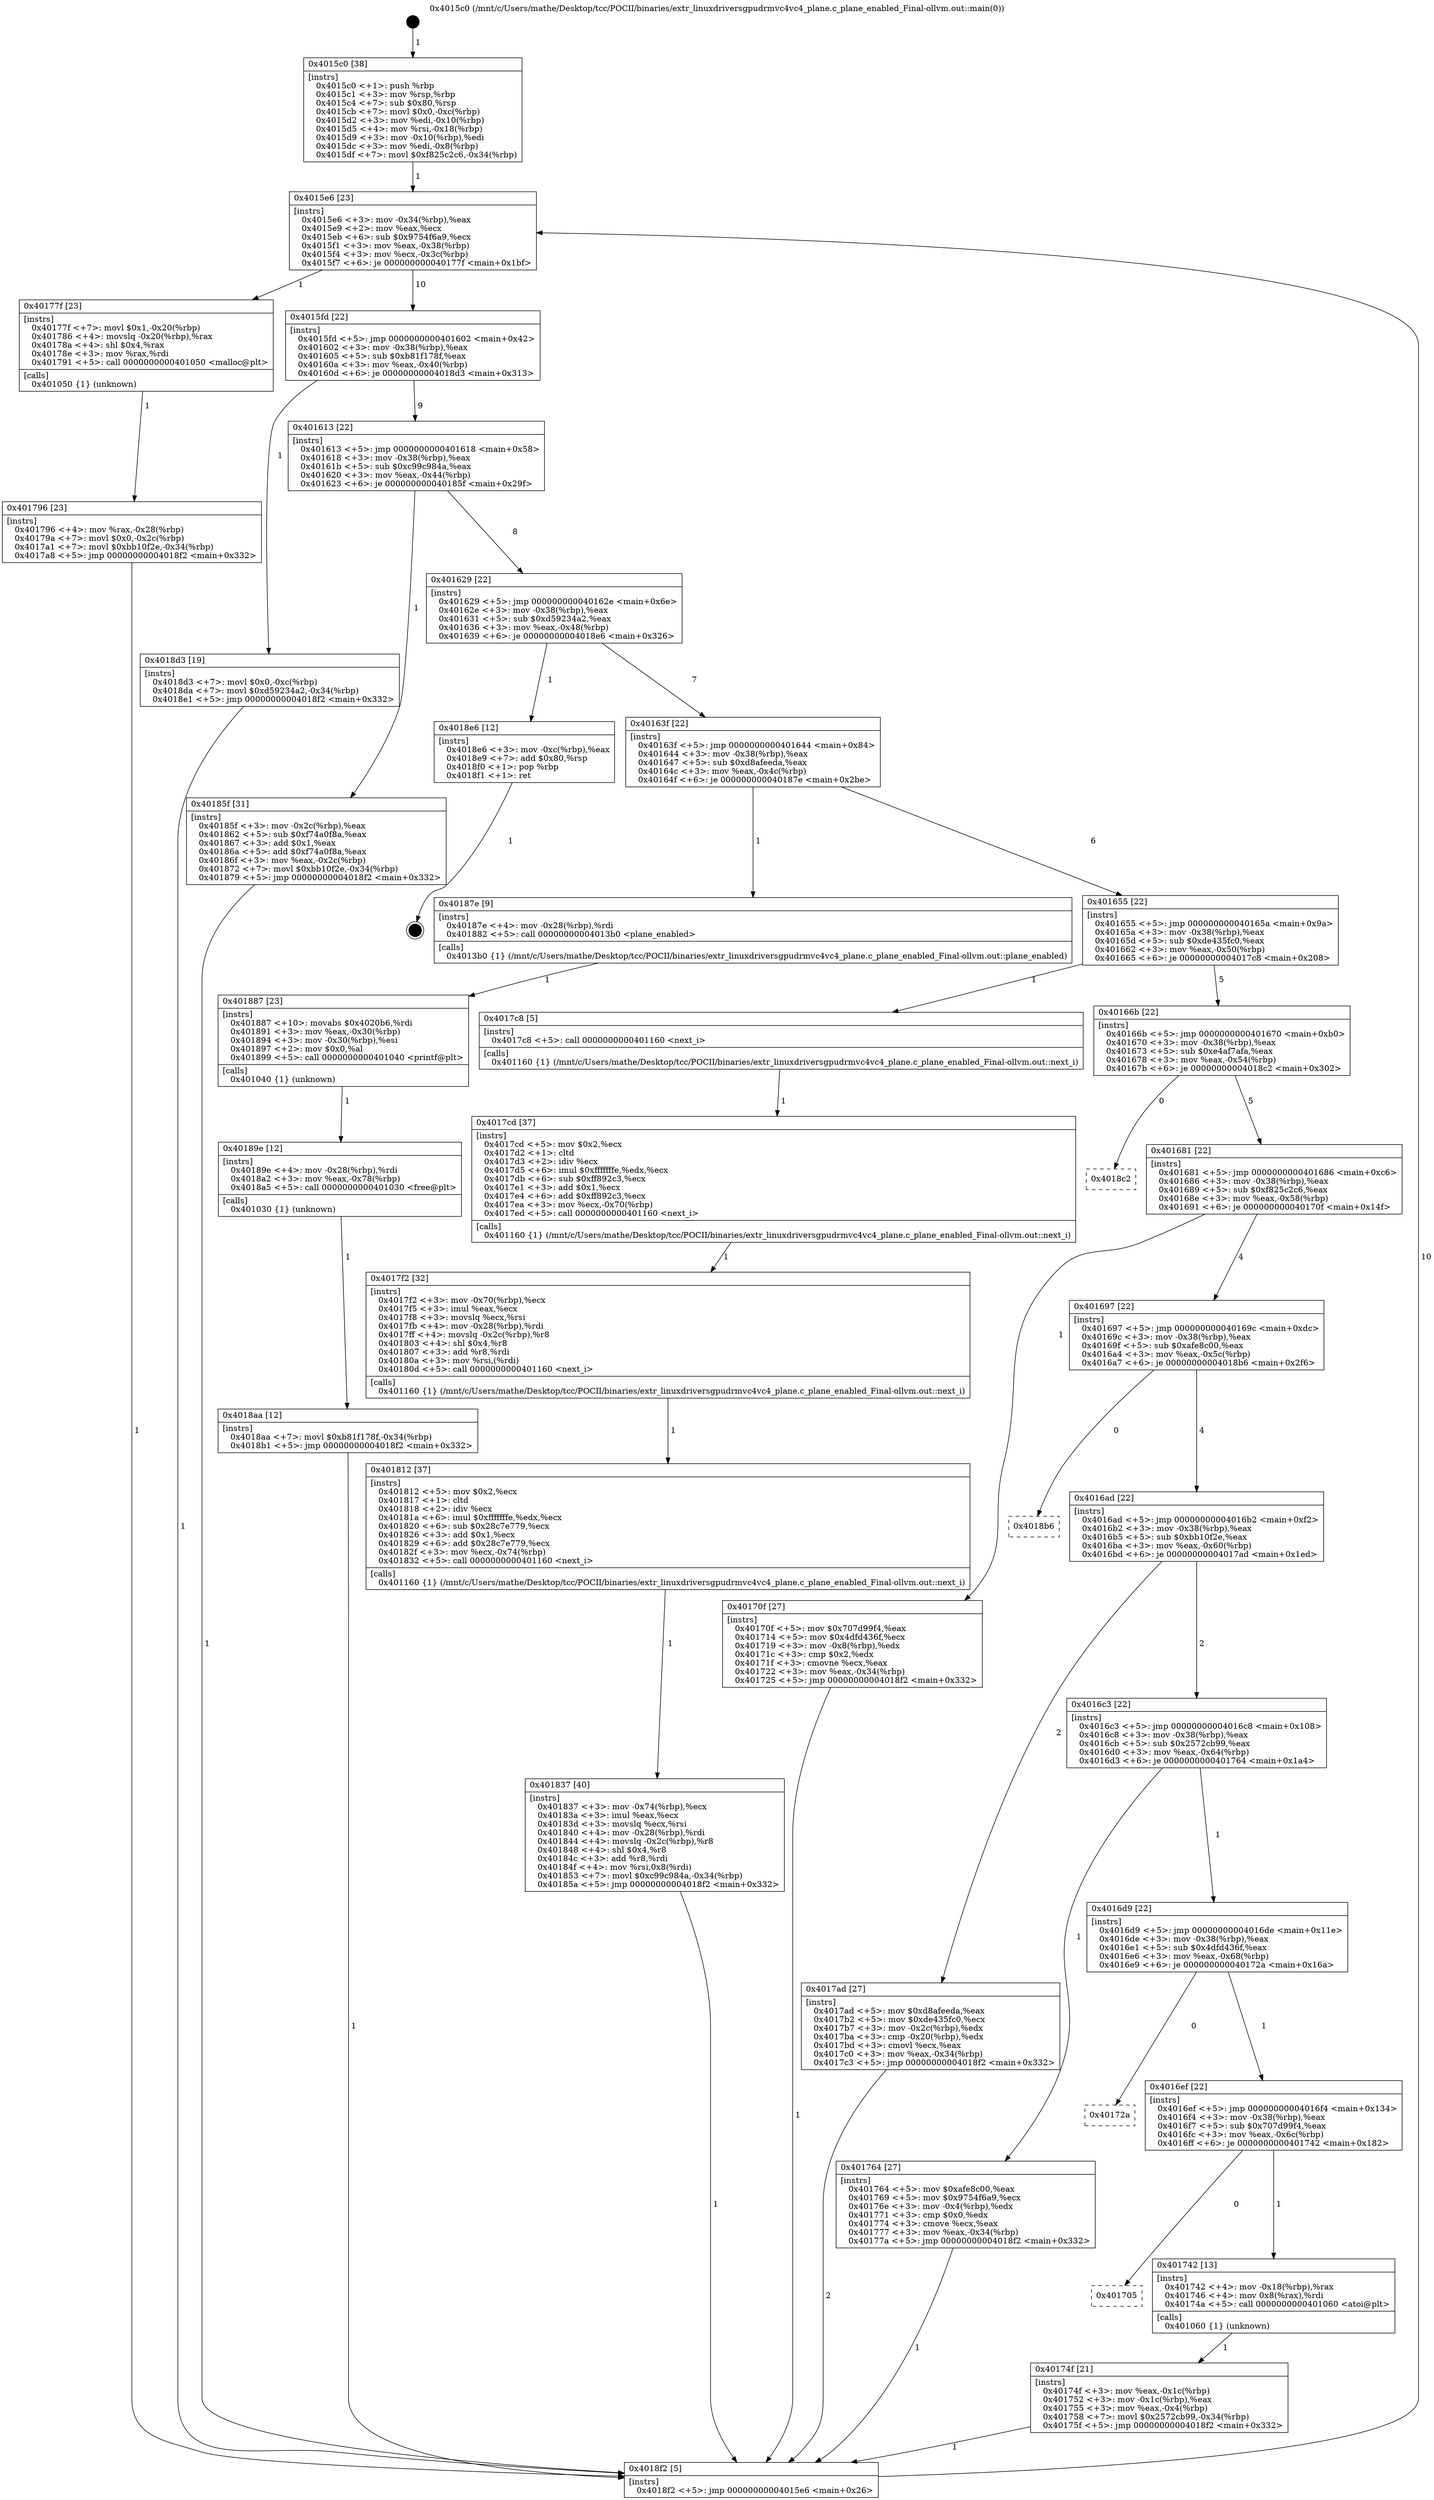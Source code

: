 digraph "0x4015c0" {
  label = "0x4015c0 (/mnt/c/Users/mathe/Desktop/tcc/POCII/binaries/extr_linuxdriversgpudrmvc4vc4_plane.c_plane_enabled_Final-ollvm.out::main(0))"
  labelloc = "t"
  node[shape=record]

  Entry [label="",width=0.3,height=0.3,shape=circle,fillcolor=black,style=filled]
  "0x4015e6" [label="{
     0x4015e6 [23]\l
     | [instrs]\l
     &nbsp;&nbsp;0x4015e6 \<+3\>: mov -0x34(%rbp),%eax\l
     &nbsp;&nbsp;0x4015e9 \<+2\>: mov %eax,%ecx\l
     &nbsp;&nbsp;0x4015eb \<+6\>: sub $0x9754f6a9,%ecx\l
     &nbsp;&nbsp;0x4015f1 \<+3\>: mov %eax,-0x38(%rbp)\l
     &nbsp;&nbsp;0x4015f4 \<+3\>: mov %ecx,-0x3c(%rbp)\l
     &nbsp;&nbsp;0x4015f7 \<+6\>: je 000000000040177f \<main+0x1bf\>\l
  }"]
  "0x40177f" [label="{
     0x40177f [23]\l
     | [instrs]\l
     &nbsp;&nbsp;0x40177f \<+7\>: movl $0x1,-0x20(%rbp)\l
     &nbsp;&nbsp;0x401786 \<+4\>: movslq -0x20(%rbp),%rax\l
     &nbsp;&nbsp;0x40178a \<+4\>: shl $0x4,%rax\l
     &nbsp;&nbsp;0x40178e \<+3\>: mov %rax,%rdi\l
     &nbsp;&nbsp;0x401791 \<+5\>: call 0000000000401050 \<malloc@plt\>\l
     | [calls]\l
     &nbsp;&nbsp;0x401050 \{1\} (unknown)\l
  }"]
  "0x4015fd" [label="{
     0x4015fd [22]\l
     | [instrs]\l
     &nbsp;&nbsp;0x4015fd \<+5\>: jmp 0000000000401602 \<main+0x42\>\l
     &nbsp;&nbsp;0x401602 \<+3\>: mov -0x38(%rbp),%eax\l
     &nbsp;&nbsp;0x401605 \<+5\>: sub $0xb81f178f,%eax\l
     &nbsp;&nbsp;0x40160a \<+3\>: mov %eax,-0x40(%rbp)\l
     &nbsp;&nbsp;0x40160d \<+6\>: je 00000000004018d3 \<main+0x313\>\l
  }"]
  Exit [label="",width=0.3,height=0.3,shape=circle,fillcolor=black,style=filled,peripheries=2]
  "0x4018d3" [label="{
     0x4018d3 [19]\l
     | [instrs]\l
     &nbsp;&nbsp;0x4018d3 \<+7\>: movl $0x0,-0xc(%rbp)\l
     &nbsp;&nbsp;0x4018da \<+7\>: movl $0xd59234a2,-0x34(%rbp)\l
     &nbsp;&nbsp;0x4018e1 \<+5\>: jmp 00000000004018f2 \<main+0x332\>\l
  }"]
  "0x401613" [label="{
     0x401613 [22]\l
     | [instrs]\l
     &nbsp;&nbsp;0x401613 \<+5\>: jmp 0000000000401618 \<main+0x58\>\l
     &nbsp;&nbsp;0x401618 \<+3\>: mov -0x38(%rbp),%eax\l
     &nbsp;&nbsp;0x40161b \<+5\>: sub $0xc99c984a,%eax\l
     &nbsp;&nbsp;0x401620 \<+3\>: mov %eax,-0x44(%rbp)\l
     &nbsp;&nbsp;0x401623 \<+6\>: je 000000000040185f \<main+0x29f\>\l
  }"]
  "0x4018aa" [label="{
     0x4018aa [12]\l
     | [instrs]\l
     &nbsp;&nbsp;0x4018aa \<+7\>: movl $0xb81f178f,-0x34(%rbp)\l
     &nbsp;&nbsp;0x4018b1 \<+5\>: jmp 00000000004018f2 \<main+0x332\>\l
  }"]
  "0x40185f" [label="{
     0x40185f [31]\l
     | [instrs]\l
     &nbsp;&nbsp;0x40185f \<+3\>: mov -0x2c(%rbp),%eax\l
     &nbsp;&nbsp;0x401862 \<+5\>: sub $0xf74a0f8a,%eax\l
     &nbsp;&nbsp;0x401867 \<+3\>: add $0x1,%eax\l
     &nbsp;&nbsp;0x40186a \<+5\>: add $0xf74a0f8a,%eax\l
     &nbsp;&nbsp;0x40186f \<+3\>: mov %eax,-0x2c(%rbp)\l
     &nbsp;&nbsp;0x401872 \<+7\>: movl $0xbb10f2e,-0x34(%rbp)\l
     &nbsp;&nbsp;0x401879 \<+5\>: jmp 00000000004018f2 \<main+0x332\>\l
  }"]
  "0x401629" [label="{
     0x401629 [22]\l
     | [instrs]\l
     &nbsp;&nbsp;0x401629 \<+5\>: jmp 000000000040162e \<main+0x6e\>\l
     &nbsp;&nbsp;0x40162e \<+3\>: mov -0x38(%rbp),%eax\l
     &nbsp;&nbsp;0x401631 \<+5\>: sub $0xd59234a2,%eax\l
     &nbsp;&nbsp;0x401636 \<+3\>: mov %eax,-0x48(%rbp)\l
     &nbsp;&nbsp;0x401639 \<+6\>: je 00000000004018e6 \<main+0x326\>\l
  }"]
  "0x40189e" [label="{
     0x40189e [12]\l
     | [instrs]\l
     &nbsp;&nbsp;0x40189e \<+4\>: mov -0x28(%rbp),%rdi\l
     &nbsp;&nbsp;0x4018a2 \<+3\>: mov %eax,-0x78(%rbp)\l
     &nbsp;&nbsp;0x4018a5 \<+5\>: call 0000000000401030 \<free@plt\>\l
     | [calls]\l
     &nbsp;&nbsp;0x401030 \{1\} (unknown)\l
  }"]
  "0x4018e6" [label="{
     0x4018e6 [12]\l
     | [instrs]\l
     &nbsp;&nbsp;0x4018e6 \<+3\>: mov -0xc(%rbp),%eax\l
     &nbsp;&nbsp;0x4018e9 \<+7\>: add $0x80,%rsp\l
     &nbsp;&nbsp;0x4018f0 \<+1\>: pop %rbp\l
     &nbsp;&nbsp;0x4018f1 \<+1\>: ret\l
  }"]
  "0x40163f" [label="{
     0x40163f [22]\l
     | [instrs]\l
     &nbsp;&nbsp;0x40163f \<+5\>: jmp 0000000000401644 \<main+0x84\>\l
     &nbsp;&nbsp;0x401644 \<+3\>: mov -0x38(%rbp),%eax\l
     &nbsp;&nbsp;0x401647 \<+5\>: sub $0xd8afeeda,%eax\l
     &nbsp;&nbsp;0x40164c \<+3\>: mov %eax,-0x4c(%rbp)\l
     &nbsp;&nbsp;0x40164f \<+6\>: je 000000000040187e \<main+0x2be\>\l
  }"]
  "0x401887" [label="{
     0x401887 [23]\l
     | [instrs]\l
     &nbsp;&nbsp;0x401887 \<+10\>: movabs $0x4020b6,%rdi\l
     &nbsp;&nbsp;0x401891 \<+3\>: mov %eax,-0x30(%rbp)\l
     &nbsp;&nbsp;0x401894 \<+3\>: mov -0x30(%rbp),%esi\l
     &nbsp;&nbsp;0x401897 \<+2\>: mov $0x0,%al\l
     &nbsp;&nbsp;0x401899 \<+5\>: call 0000000000401040 \<printf@plt\>\l
     | [calls]\l
     &nbsp;&nbsp;0x401040 \{1\} (unknown)\l
  }"]
  "0x40187e" [label="{
     0x40187e [9]\l
     | [instrs]\l
     &nbsp;&nbsp;0x40187e \<+4\>: mov -0x28(%rbp),%rdi\l
     &nbsp;&nbsp;0x401882 \<+5\>: call 00000000004013b0 \<plane_enabled\>\l
     | [calls]\l
     &nbsp;&nbsp;0x4013b0 \{1\} (/mnt/c/Users/mathe/Desktop/tcc/POCII/binaries/extr_linuxdriversgpudrmvc4vc4_plane.c_plane_enabled_Final-ollvm.out::plane_enabled)\l
  }"]
  "0x401655" [label="{
     0x401655 [22]\l
     | [instrs]\l
     &nbsp;&nbsp;0x401655 \<+5\>: jmp 000000000040165a \<main+0x9a\>\l
     &nbsp;&nbsp;0x40165a \<+3\>: mov -0x38(%rbp),%eax\l
     &nbsp;&nbsp;0x40165d \<+5\>: sub $0xde435fc0,%eax\l
     &nbsp;&nbsp;0x401662 \<+3\>: mov %eax,-0x50(%rbp)\l
     &nbsp;&nbsp;0x401665 \<+6\>: je 00000000004017c8 \<main+0x208\>\l
  }"]
  "0x401837" [label="{
     0x401837 [40]\l
     | [instrs]\l
     &nbsp;&nbsp;0x401837 \<+3\>: mov -0x74(%rbp),%ecx\l
     &nbsp;&nbsp;0x40183a \<+3\>: imul %eax,%ecx\l
     &nbsp;&nbsp;0x40183d \<+3\>: movslq %ecx,%rsi\l
     &nbsp;&nbsp;0x401840 \<+4\>: mov -0x28(%rbp),%rdi\l
     &nbsp;&nbsp;0x401844 \<+4\>: movslq -0x2c(%rbp),%r8\l
     &nbsp;&nbsp;0x401848 \<+4\>: shl $0x4,%r8\l
     &nbsp;&nbsp;0x40184c \<+3\>: add %r8,%rdi\l
     &nbsp;&nbsp;0x40184f \<+4\>: mov %rsi,0x8(%rdi)\l
     &nbsp;&nbsp;0x401853 \<+7\>: movl $0xc99c984a,-0x34(%rbp)\l
     &nbsp;&nbsp;0x40185a \<+5\>: jmp 00000000004018f2 \<main+0x332\>\l
  }"]
  "0x4017c8" [label="{
     0x4017c8 [5]\l
     | [instrs]\l
     &nbsp;&nbsp;0x4017c8 \<+5\>: call 0000000000401160 \<next_i\>\l
     | [calls]\l
     &nbsp;&nbsp;0x401160 \{1\} (/mnt/c/Users/mathe/Desktop/tcc/POCII/binaries/extr_linuxdriversgpudrmvc4vc4_plane.c_plane_enabled_Final-ollvm.out::next_i)\l
  }"]
  "0x40166b" [label="{
     0x40166b [22]\l
     | [instrs]\l
     &nbsp;&nbsp;0x40166b \<+5\>: jmp 0000000000401670 \<main+0xb0\>\l
     &nbsp;&nbsp;0x401670 \<+3\>: mov -0x38(%rbp),%eax\l
     &nbsp;&nbsp;0x401673 \<+5\>: sub $0xe4af7afa,%eax\l
     &nbsp;&nbsp;0x401678 \<+3\>: mov %eax,-0x54(%rbp)\l
     &nbsp;&nbsp;0x40167b \<+6\>: je 00000000004018c2 \<main+0x302\>\l
  }"]
  "0x401812" [label="{
     0x401812 [37]\l
     | [instrs]\l
     &nbsp;&nbsp;0x401812 \<+5\>: mov $0x2,%ecx\l
     &nbsp;&nbsp;0x401817 \<+1\>: cltd\l
     &nbsp;&nbsp;0x401818 \<+2\>: idiv %ecx\l
     &nbsp;&nbsp;0x40181a \<+6\>: imul $0xfffffffe,%edx,%ecx\l
     &nbsp;&nbsp;0x401820 \<+6\>: sub $0x28c7e779,%ecx\l
     &nbsp;&nbsp;0x401826 \<+3\>: add $0x1,%ecx\l
     &nbsp;&nbsp;0x401829 \<+6\>: add $0x28c7e779,%ecx\l
     &nbsp;&nbsp;0x40182f \<+3\>: mov %ecx,-0x74(%rbp)\l
     &nbsp;&nbsp;0x401832 \<+5\>: call 0000000000401160 \<next_i\>\l
     | [calls]\l
     &nbsp;&nbsp;0x401160 \{1\} (/mnt/c/Users/mathe/Desktop/tcc/POCII/binaries/extr_linuxdriversgpudrmvc4vc4_plane.c_plane_enabled_Final-ollvm.out::next_i)\l
  }"]
  "0x4018c2" [label="{
     0x4018c2\l
  }", style=dashed]
  "0x401681" [label="{
     0x401681 [22]\l
     | [instrs]\l
     &nbsp;&nbsp;0x401681 \<+5\>: jmp 0000000000401686 \<main+0xc6\>\l
     &nbsp;&nbsp;0x401686 \<+3\>: mov -0x38(%rbp),%eax\l
     &nbsp;&nbsp;0x401689 \<+5\>: sub $0xf825c2c6,%eax\l
     &nbsp;&nbsp;0x40168e \<+3\>: mov %eax,-0x58(%rbp)\l
     &nbsp;&nbsp;0x401691 \<+6\>: je 000000000040170f \<main+0x14f\>\l
  }"]
  "0x4017f2" [label="{
     0x4017f2 [32]\l
     | [instrs]\l
     &nbsp;&nbsp;0x4017f2 \<+3\>: mov -0x70(%rbp),%ecx\l
     &nbsp;&nbsp;0x4017f5 \<+3\>: imul %eax,%ecx\l
     &nbsp;&nbsp;0x4017f8 \<+3\>: movslq %ecx,%rsi\l
     &nbsp;&nbsp;0x4017fb \<+4\>: mov -0x28(%rbp),%rdi\l
     &nbsp;&nbsp;0x4017ff \<+4\>: movslq -0x2c(%rbp),%r8\l
     &nbsp;&nbsp;0x401803 \<+4\>: shl $0x4,%r8\l
     &nbsp;&nbsp;0x401807 \<+3\>: add %r8,%rdi\l
     &nbsp;&nbsp;0x40180a \<+3\>: mov %rsi,(%rdi)\l
     &nbsp;&nbsp;0x40180d \<+5\>: call 0000000000401160 \<next_i\>\l
     | [calls]\l
     &nbsp;&nbsp;0x401160 \{1\} (/mnt/c/Users/mathe/Desktop/tcc/POCII/binaries/extr_linuxdriversgpudrmvc4vc4_plane.c_plane_enabled_Final-ollvm.out::next_i)\l
  }"]
  "0x40170f" [label="{
     0x40170f [27]\l
     | [instrs]\l
     &nbsp;&nbsp;0x40170f \<+5\>: mov $0x707d99f4,%eax\l
     &nbsp;&nbsp;0x401714 \<+5\>: mov $0x4dfd436f,%ecx\l
     &nbsp;&nbsp;0x401719 \<+3\>: mov -0x8(%rbp),%edx\l
     &nbsp;&nbsp;0x40171c \<+3\>: cmp $0x2,%edx\l
     &nbsp;&nbsp;0x40171f \<+3\>: cmovne %ecx,%eax\l
     &nbsp;&nbsp;0x401722 \<+3\>: mov %eax,-0x34(%rbp)\l
     &nbsp;&nbsp;0x401725 \<+5\>: jmp 00000000004018f2 \<main+0x332\>\l
  }"]
  "0x401697" [label="{
     0x401697 [22]\l
     | [instrs]\l
     &nbsp;&nbsp;0x401697 \<+5\>: jmp 000000000040169c \<main+0xdc\>\l
     &nbsp;&nbsp;0x40169c \<+3\>: mov -0x38(%rbp),%eax\l
     &nbsp;&nbsp;0x40169f \<+5\>: sub $0xafe8c00,%eax\l
     &nbsp;&nbsp;0x4016a4 \<+3\>: mov %eax,-0x5c(%rbp)\l
     &nbsp;&nbsp;0x4016a7 \<+6\>: je 00000000004018b6 \<main+0x2f6\>\l
  }"]
  "0x4018f2" [label="{
     0x4018f2 [5]\l
     | [instrs]\l
     &nbsp;&nbsp;0x4018f2 \<+5\>: jmp 00000000004015e6 \<main+0x26\>\l
  }"]
  "0x4015c0" [label="{
     0x4015c0 [38]\l
     | [instrs]\l
     &nbsp;&nbsp;0x4015c0 \<+1\>: push %rbp\l
     &nbsp;&nbsp;0x4015c1 \<+3\>: mov %rsp,%rbp\l
     &nbsp;&nbsp;0x4015c4 \<+7\>: sub $0x80,%rsp\l
     &nbsp;&nbsp;0x4015cb \<+7\>: movl $0x0,-0xc(%rbp)\l
     &nbsp;&nbsp;0x4015d2 \<+3\>: mov %edi,-0x10(%rbp)\l
     &nbsp;&nbsp;0x4015d5 \<+4\>: mov %rsi,-0x18(%rbp)\l
     &nbsp;&nbsp;0x4015d9 \<+3\>: mov -0x10(%rbp),%edi\l
     &nbsp;&nbsp;0x4015dc \<+3\>: mov %edi,-0x8(%rbp)\l
     &nbsp;&nbsp;0x4015df \<+7\>: movl $0xf825c2c6,-0x34(%rbp)\l
  }"]
  "0x4017cd" [label="{
     0x4017cd [37]\l
     | [instrs]\l
     &nbsp;&nbsp;0x4017cd \<+5\>: mov $0x2,%ecx\l
     &nbsp;&nbsp;0x4017d2 \<+1\>: cltd\l
     &nbsp;&nbsp;0x4017d3 \<+2\>: idiv %ecx\l
     &nbsp;&nbsp;0x4017d5 \<+6\>: imul $0xfffffffe,%edx,%ecx\l
     &nbsp;&nbsp;0x4017db \<+6\>: sub $0xff892c3,%ecx\l
     &nbsp;&nbsp;0x4017e1 \<+3\>: add $0x1,%ecx\l
     &nbsp;&nbsp;0x4017e4 \<+6\>: add $0xff892c3,%ecx\l
     &nbsp;&nbsp;0x4017ea \<+3\>: mov %ecx,-0x70(%rbp)\l
     &nbsp;&nbsp;0x4017ed \<+5\>: call 0000000000401160 \<next_i\>\l
     | [calls]\l
     &nbsp;&nbsp;0x401160 \{1\} (/mnt/c/Users/mathe/Desktop/tcc/POCII/binaries/extr_linuxdriversgpudrmvc4vc4_plane.c_plane_enabled_Final-ollvm.out::next_i)\l
  }"]
  "0x4018b6" [label="{
     0x4018b6\l
  }", style=dashed]
  "0x4016ad" [label="{
     0x4016ad [22]\l
     | [instrs]\l
     &nbsp;&nbsp;0x4016ad \<+5\>: jmp 00000000004016b2 \<main+0xf2\>\l
     &nbsp;&nbsp;0x4016b2 \<+3\>: mov -0x38(%rbp),%eax\l
     &nbsp;&nbsp;0x4016b5 \<+5\>: sub $0xbb10f2e,%eax\l
     &nbsp;&nbsp;0x4016ba \<+3\>: mov %eax,-0x60(%rbp)\l
     &nbsp;&nbsp;0x4016bd \<+6\>: je 00000000004017ad \<main+0x1ed\>\l
  }"]
  "0x401796" [label="{
     0x401796 [23]\l
     | [instrs]\l
     &nbsp;&nbsp;0x401796 \<+4\>: mov %rax,-0x28(%rbp)\l
     &nbsp;&nbsp;0x40179a \<+7\>: movl $0x0,-0x2c(%rbp)\l
     &nbsp;&nbsp;0x4017a1 \<+7\>: movl $0xbb10f2e,-0x34(%rbp)\l
     &nbsp;&nbsp;0x4017a8 \<+5\>: jmp 00000000004018f2 \<main+0x332\>\l
  }"]
  "0x4017ad" [label="{
     0x4017ad [27]\l
     | [instrs]\l
     &nbsp;&nbsp;0x4017ad \<+5\>: mov $0xd8afeeda,%eax\l
     &nbsp;&nbsp;0x4017b2 \<+5\>: mov $0xde435fc0,%ecx\l
     &nbsp;&nbsp;0x4017b7 \<+3\>: mov -0x2c(%rbp),%edx\l
     &nbsp;&nbsp;0x4017ba \<+3\>: cmp -0x20(%rbp),%edx\l
     &nbsp;&nbsp;0x4017bd \<+3\>: cmovl %ecx,%eax\l
     &nbsp;&nbsp;0x4017c0 \<+3\>: mov %eax,-0x34(%rbp)\l
     &nbsp;&nbsp;0x4017c3 \<+5\>: jmp 00000000004018f2 \<main+0x332\>\l
  }"]
  "0x4016c3" [label="{
     0x4016c3 [22]\l
     | [instrs]\l
     &nbsp;&nbsp;0x4016c3 \<+5\>: jmp 00000000004016c8 \<main+0x108\>\l
     &nbsp;&nbsp;0x4016c8 \<+3\>: mov -0x38(%rbp),%eax\l
     &nbsp;&nbsp;0x4016cb \<+5\>: sub $0x2572cb99,%eax\l
     &nbsp;&nbsp;0x4016d0 \<+3\>: mov %eax,-0x64(%rbp)\l
     &nbsp;&nbsp;0x4016d3 \<+6\>: je 0000000000401764 \<main+0x1a4\>\l
  }"]
  "0x40174f" [label="{
     0x40174f [21]\l
     | [instrs]\l
     &nbsp;&nbsp;0x40174f \<+3\>: mov %eax,-0x1c(%rbp)\l
     &nbsp;&nbsp;0x401752 \<+3\>: mov -0x1c(%rbp),%eax\l
     &nbsp;&nbsp;0x401755 \<+3\>: mov %eax,-0x4(%rbp)\l
     &nbsp;&nbsp;0x401758 \<+7\>: movl $0x2572cb99,-0x34(%rbp)\l
     &nbsp;&nbsp;0x40175f \<+5\>: jmp 00000000004018f2 \<main+0x332\>\l
  }"]
  "0x401764" [label="{
     0x401764 [27]\l
     | [instrs]\l
     &nbsp;&nbsp;0x401764 \<+5\>: mov $0xafe8c00,%eax\l
     &nbsp;&nbsp;0x401769 \<+5\>: mov $0x9754f6a9,%ecx\l
     &nbsp;&nbsp;0x40176e \<+3\>: mov -0x4(%rbp),%edx\l
     &nbsp;&nbsp;0x401771 \<+3\>: cmp $0x0,%edx\l
     &nbsp;&nbsp;0x401774 \<+3\>: cmove %ecx,%eax\l
     &nbsp;&nbsp;0x401777 \<+3\>: mov %eax,-0x34(%rbp)\l
     &nbsp;&nbsp;0x40177a \<+5\>: jmp 00000000004018f2 \<main+0x332\>\l
  }"]
  "0x4016d9" [label="{
     0x4016d9 [22]\l
     | [instrs]\l
     &nbsp;&nbsp;0x4016d9 \<+5\>: jmp 00000000004016de \<main+0x11e\>\l
     &nbsp;&nbsp;0x4016de \<+3\>: mov -0x38(%rbp),%eax\l
     &nbsp;&nbsp;0x4016e1 \<+5\>: sub $0x4dfd436f,%eax\l
     &nbsp;&nbsp;0x4016e6 \<+3\>: mov %eax,-0x68(%rbp)\l
     &nbsp;&nbsp;0x4016e9 \<+6\>: je 000000000040172a \<main+0x16a\>\l
  }"]
  "0x401705" [label="{
     0x401705\l
  }", style=dashed]
  "0x40172a" [label="{
     0x40172a\l
  }", style=dashed]
  "0x4016ef" [label="{
     0x4016ef [22]\l
     | [instrs]\l
     &nbsp;&nbsp;0x4016ef \<+5\>: jmp 00000000004016f4 \<main+0x134\>\l
     &nbsp;&nbsp;0x4016f4 \<+3\>: mov -0x38(%rbp),%eax\l
     &nbsp;&nbsp;0x4016f7 \<+5\>: sub $0x707d99f4,%eax\l
     &nbsp;&nbsp;0x4016fc \<+3\>: mov %eax,-0x6c(%rbp)\l
     &nbsp;&nbsp;0x4016ff \<+6\>: je 0000000000401742 \<main+0x182\>\l
  }"]
  "0x401742" [label="{
     0x401742 [13]\l
     | [instrs]\l
     &nbsp;&nbsp;0x401742 \<+4\>: mov -0x18(%rbp),%rax\l
     &nbsp;&nbsp;0x401746 \<+4\>: mov 0x8(%rax),%rdi\l
     &nbsp;&nbsp;0x40174a \<+5\>: call 0000000000401060 \<atoi@plt\>\l
     | [calls]\l
     &nbsp;&nbsp;0x401060 \{1\} (unknown)\l
  }"]
  Entry -> "0x4015c0" [label=" 1"]
  "0x4015e6" -> "0x40177f" [label=" 1"]
  "0x4015e6" -> "0x4015fd" [label=" 10"]
  "0x4018e6" -> Exit [label=" 1"]
  "0x4015fd" -> "0x4018d3" [label=" 1"]
  "0x4015fd" -> "0x401613" [label=" 9"]
  "0x4018d3" -> "0x4018f2" [label=" 1"]
  "0x401613" -> "0x40185f" [label=" 1"]
  "0x401613" -> "0x401629" [label=" 8"]
  "0x4018aa" -> "0x4018f2" [label=" 1"]
  "0x401629" -> "0x4018e6" [label=" 1"]
  "0x401629" -> "0x40163f" [label=" 7"]
  "0x40189e" -> "0x4018aa" [label=" 1"]
  "0x40163f" -> "0x40187e" [label=" 1"]
  "0x40163f" -> "0x401655" [label=" 6"]
  "0x401887" -> "0x40189e" [label=" 1"]
  "0x401655" -> "0x4017c8" [label=" 1"]
  "0x401655" -> "0x40166b" [label=" 5"]
  "0x40187e" -> "0x401887" [label=" 1"]
  "0x40166b" -> "0x4018c2" [label=" 0"]
  "0x40166b" -> "0x401681" [label=" 5"]
  "0x40185f" -> "0x4018f2" [label=" 1"]
  "0x401681" -> "0x40170f" [label=" 1"]
  "0x401681" -> "0x401697" [label=" 4"]
  "0x40170f" -> "0x4018f2" [label=" 1"]
  "0x4015c0" -> "0x4015e6" [label=" 1"]
  "0x4018f2" -> "0x4015e6" [label=" 10"]
  "0x401837" -> "0x4018f2" [label=" 1"]
  "0x401697" -> "0x4018b6" [label=" 0"]
  "0x401697" -> "0x4016ad" [label=" 4"]
  "0x401812" -> "0x401837" [label=" 1"]
  "0x4016ad" -> "0x4017ad" [label=" 2"]
  "0x4016ad" -> "0x4016c3" [label=" 2"]
  "0x4017f2" -> "0x401812" [label=" 1"]
  "0x4016c3" -> "0x401764" [label=" 1"]
  "0x4016c3" -> "0x4016d9" [label=" 1"]
  "0x4017cd" -> "0x4017f2" [label=" 1"]
  "0x4016d9" -> "0x40172a" [label=" 0"]
  "0x4016d9" -> "0x4016ef" [label=" 1"]
  "0x4017c8" -> "0x4017cd" [label=" 1"]
  "0x4016ef" -> "0x401742" [label=" 1"]
  "0x4016ef" -> "0x401705" [label=" 0"]
  "0x401742" -> "0x40174f" [label=" 1"]
  "0x40174f" -> "0x4018f2" [label=" 1"]
  "0x401764" -> "0x4018f2" [label=" 1"]
  "0x40177f" -> "0x401796" [label=" 1"]
  "0x401796" -> "0x4018f2" [label=" 1"]
  "0x4017ad" -> "0x4018f2" [label=" 2"]
}
